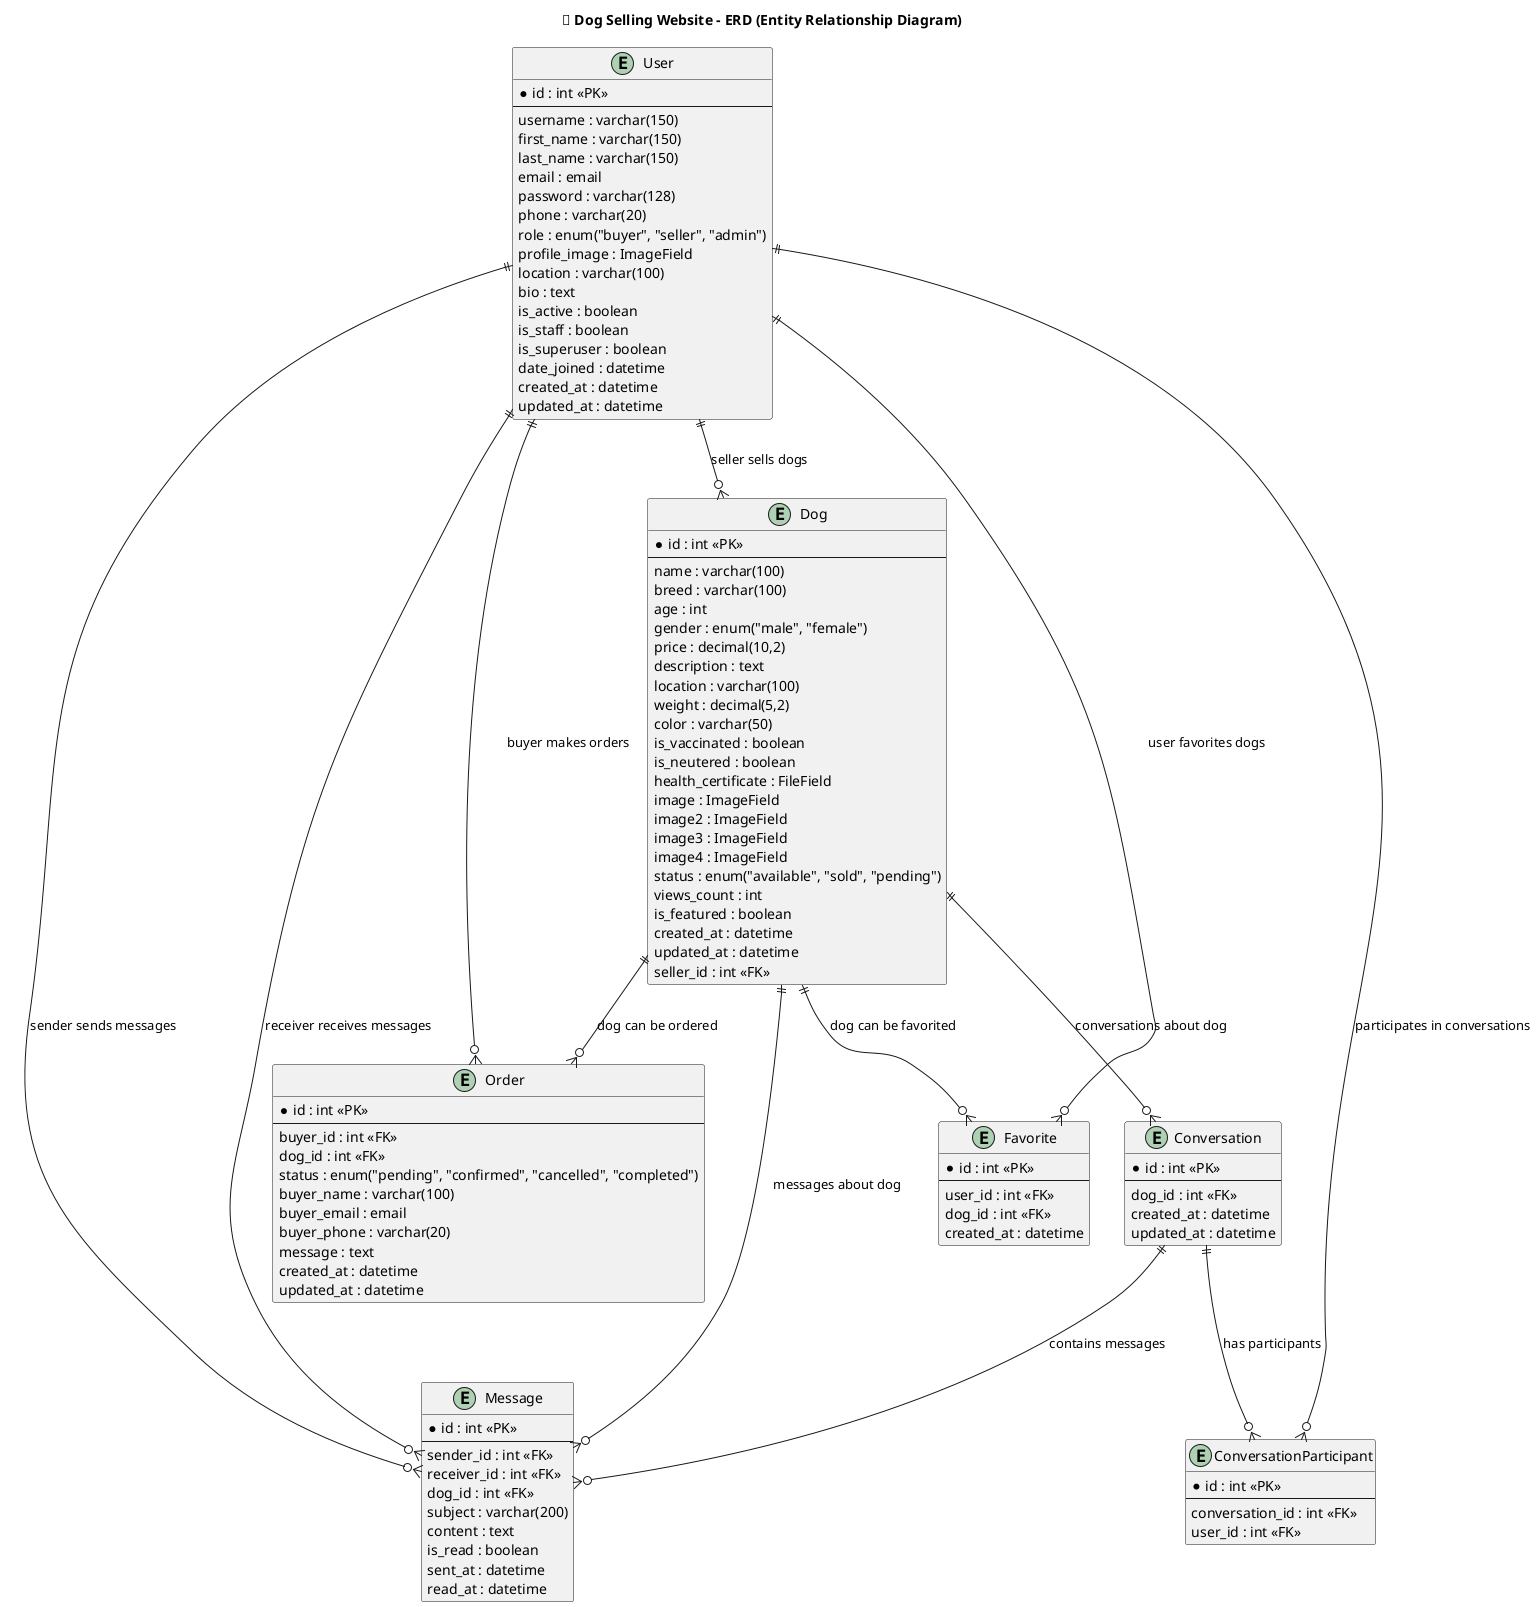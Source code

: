 @startuml
title 🐶 Dog Selling Website - ERD (Entity Relationship Diagram)

entity "User" as user {
  * id : int <<PK>>
  --
  username : varchar(150)
  first_name : varchar(150)
  last_name : varchar(150)
  email : email
  password : varchar(128)
  phone : varchar(20)
  role : enum("buyer", "seller", "admin")
  profile_image : ImageField
  location : varchar(100)
  bio : text
  is_active : boolean
  is_staff : boolean
  is_superuser : boolean
  date_joined : datetime
  created_at : datetime
  updated_at : datetime
}

entity "Dog" as dog {
  * id : int <<PK>>
  --
  name : varchar(100)
  breed : varchar(100)
  age : int
  gender : enum("male", "female")
  price : decimal(10,2)
  description : text
  location : varchar(100)
  weight : decimal(5,2)
  color : varchar(50)
  is_vaccinated : boolean
  is_neutered : boolean
  health_certificate : FileField
  image : ImageField
  image2 : ImageField
  image3 : ImageField
  image4 : ImageField
  status : enum("available", "sold", "pending")
  views_count : int
  is_featured : boolean
  created_at : datetime
  updated_at : datetime
  seller_id : int <<FK>>
}

entity "Message" as message {
  * id : int <<PK>>
  --
  sender_id : int <<FK>>
  receiver_id : int <<FK>>
  dog_id : int <<FK>>
  subject : varchar(200)
  content : text
  is_read : boolean
  sent_at : datetime
  read_at : datetime
}

entity "Favorite" as favorite {
  * id : int <<PK>>
  --
  user_id : int <<FK>>
  dog_id : int <<FK>>
  created_at : datetime
}

entity "Order" as order {
  * id : int <<PK>>
  --
  buyer_id : int <<FK>>
  dog_id : int <<FK>>
  status : enum("pending", "confirmed", "cancelled", "completed")
  buyer_name : varchar(100)
  buyer_email : email
  buyer_phone : varchar(20)
  message : text
  created_at : datetime
  updated_at : datetime
}

entity "Conversation" as conversation {
  * id : int <<PK>>
  --
  dog_id : int <<FK>>
  created_at : datetime
  updated_at : datetime
}

entity "ConversationParticipant" as conv_participant {
  * id : int <<PK>>
  --
  conversation_id : int <<FK>>
  user_id : int <<FK>>
}

' --- Relationships ---
user ||--o{ dog : "seller sells dogs"
user ||--o{ message : "sender sends messages"
user ||--o{ message : "receiver receives messages"
user ||--o{ favorite : "user favorites dogs"
user ||--o{ order : "buyer makes orders"
user ||--o{ conv_participant : "participates in conversations"

dog ||--o{ message : "messages about dog"
dog ||--o{ favorite : "dog can be favorited"
dog ||--o{ order : "dog can be ordered"
dog ||--o{ conversation : "conversations about dog"

conversation ||--o{ message : "contains messages"
conversation ||--o{ conv_participant : "has participants"

@enduml
